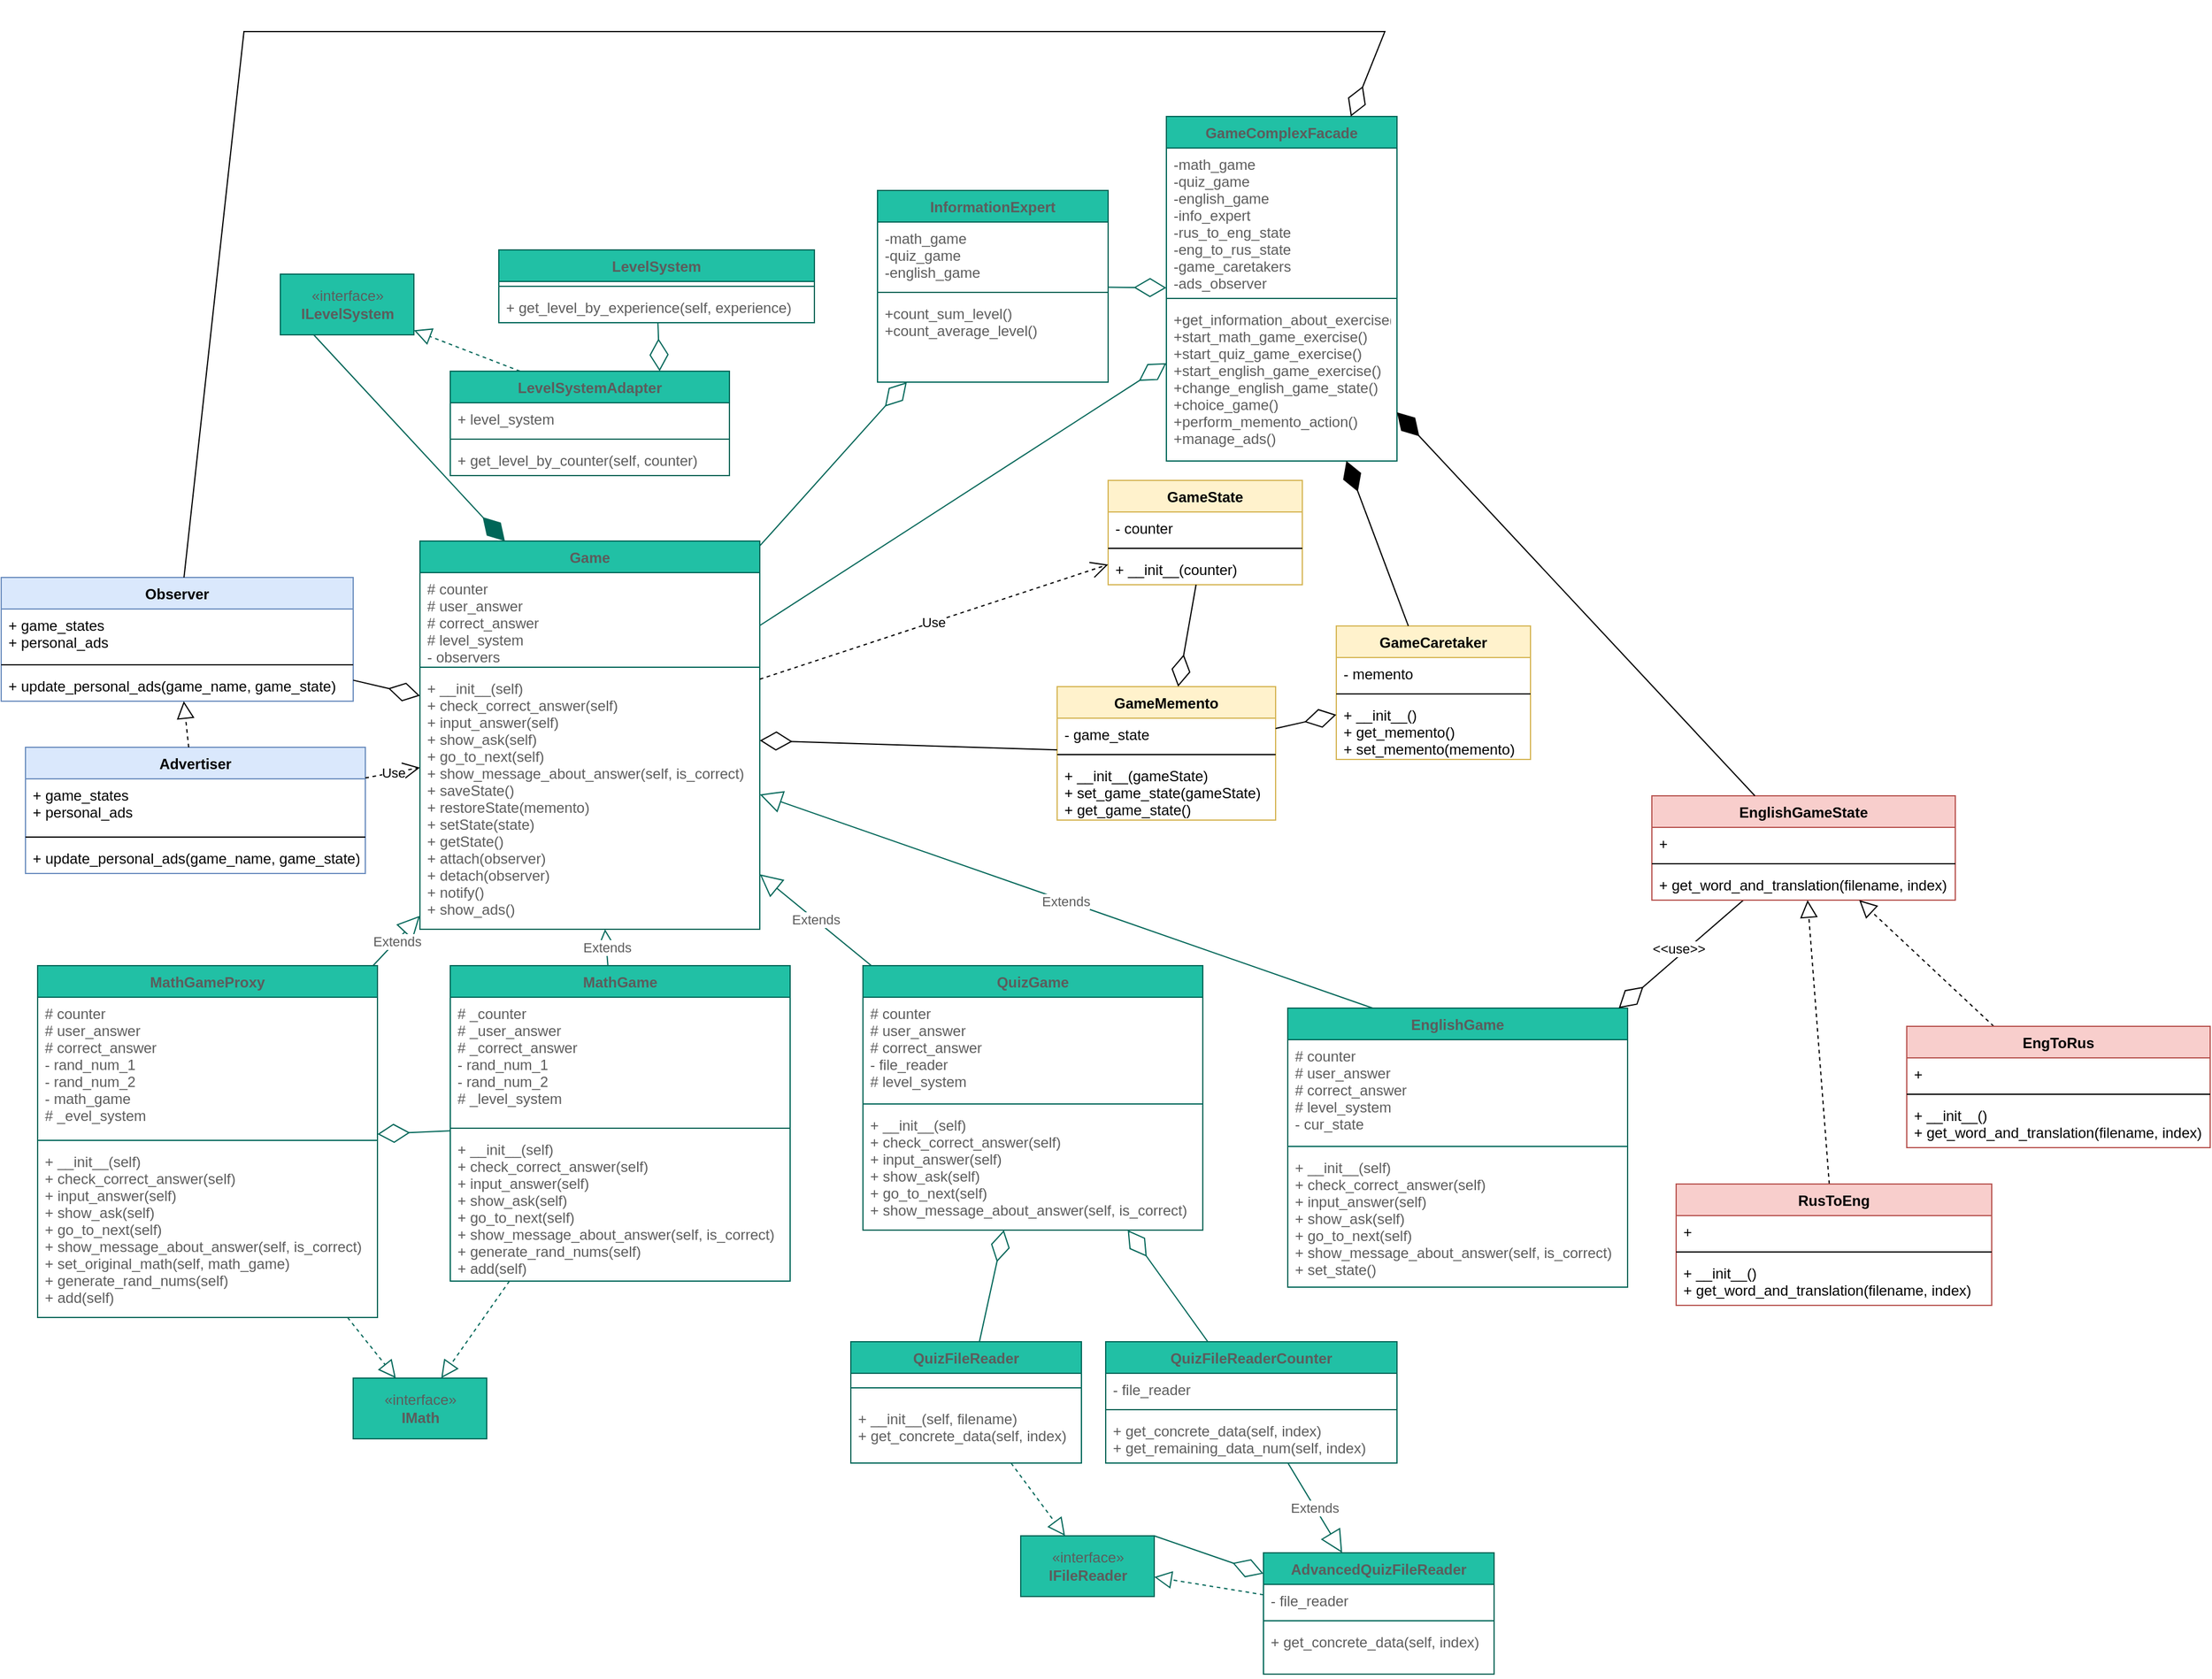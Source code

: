 <mxfile version="18.0.4" type="device"><diagram id="47L1khOK_J4-y1NFxD4O" name="Страница 1"><mxGraphModel dx="2307" dy="2611" grid="1" gridSize="10" guides="1" tooltips="1" connect="1" arrows="1" fold="1" page="1" pageScale="1" pageWidth="1654" pageHeight="1169" math="0" shadow="0"><root><mxCell id="0"/><mxCell id="1" parent="0"/><mxCell id="GJVrgp9cWyJkPdO_o0ju-1" value="«interface»&lt;br&gt;&lt;b&gt;IMath&lt;/b&gt;" style="html=1;fillColor=#21C0A5;strokeColor=#006658;fontColor=#5C5C5C;" parent="1" vertex="1"><mxGeometry x="300" y="780" width="110" height="50" as="geometry"/></mxCell><mxCell id="GJVrgp9cWyJkPdO_o0ju-2" value="«interface»&lt;br&gt;&lt;b&gt;IFileReader&lt;/b&gt;" style="html=1;fillColor=#21C0A5;strokeColor=#006658;fontColor=#5C5C5C;" parent="1" vertex="1"><mxGeometry x="850" y="910" width="110" height="50" as="geometry"/></mxCell><mxCell id="GJVrgp9cWyJkPdO_o0ju-3" value="QuizFileReader" style="swimlane;fontStyle=1;align=center;verticalAlign=top;childLayout=stackLayout;horizontal=1;startSize=26;horizontalStack=0;resizeParent=1;resizeParentMax=0;resizeLast=0;collapsible=1;marginBottom=0;fillColor=#21C0A5;strokeColor=#006658;fontColor=#5C5C5C;" parent="1" vertex="1"><mxGeometry x="710" y="750" width="190" height="100" as="geometry"/></mxCell><mxCell id="GJVrgp9cWyJkPdO_o0ju-5" value="" style="line;strokeWidth=1;fillColor=none;align=left;verticalAlign=middle;spacingTop=-1;spacingLeft=3;spacingRight=3;rotatable=0;labelPosition=right;points=[];portConstraint=eastwest;strokeColor=#006658;fontColor=#5C5C5C;" parent="GJVrgp9cWyJkPdO_o0ju-3" vertex="1"><mxGeometry y="26" width="190" height="24" as="geometry"/></mxCell><mxCell id="GJVrgp9cWyJkPdO_o0ju-6" value="+ __init__(self, filename)&#10;+ get_concrete_data(self, index)&#10;" style="text;strokeColor=none;fillColor=none;align=left;verticalAlign=top;spacingLeft=4;spacingRight=4;overflow=hidden;rotatable=0;points=[[0,0.5],[1,0.5]];portConstraint=eastwest;fontColor=#5C5C5C;" parent="GJVrgp9cWyJkPdO_o0ju-3" vertex="1"><mxGeometry y="50" width="190" height="50" as="geometry"/></mxCell><mxCell id="GJVrgp9cWyJkPdO_o0ju-7" value="" style="endArrow=block;dashed=1;endFill=0;endSize=12;html=1;rounded=0;strokeColor=#006658;fontColor=#5C5C5C;" parent="1" source="GJVrgp9cWyJkPdO_o0ju-3" target="GJVrgp9cWyJkPdO_o0ju-2" edge="1"><mxGeometry width="160" relative="1" as="geometry"><mxPoint x="450" y="330" as="sourcePoint"/><mxPoint x="610" y="330" as="targetPoint"/></mxGeometry></mxCell><mxCell id="GJVrgp9cWyJkPdO_o0ju-8" value="Game" style="swimlane;fontStyle=1;align=center;verticalAlign=top;childLayout=stackLayout;horizontal=1;startSize=26;horizontalStack=0;resizeParent=1;resizeParentMax=0;resizeLast=0;collapsible=1;marginBottom=0;fillColor=#21C0A5;strokeColor=#006658;fontColor=#5C5C5C;" parent="1" vertex="1"><mxGeometry x="355" y="90" width="280" height="320" as="geometry"/></mxCell><mxCell id="GJVrgp9cWyJkPdO_o0ju-9" value="# counter&#10;# user_answer&#10;# correct_answer&#10;# level_system&#10;- observers" style="text;strokeColor=none;fillColor=none;align=left;verticalAlign=top;spacingLeft=4;spacingRight=4;overflow=hidden;rotatable=0;points=[[0,0.5],[1,0.5]];portConstraint=eastwest;fontColor=#5C5C5C;" parent="GJVrgp9cWyJkPdO_o0ju-8" vertex="1"><mxGeometry y="26" width="280" height="74" as="geometry"/></mxCell><mxCell id="GJVrgp9cWyJkPdO_o0ju-10" value="" style="line;strokeWidth=1;fillColor=none;align=left;verticalAlign=middle;spacingTop=-1;spacingLeft=3;spacingRight=3;rotatable=0;labelPosition=right;points=[];portConstraint=eastwest;strokeColor=#006658;fontColor=#5C5C5C;" parent="GJVrgp9cWyJkPdO_o0ju-8" vertex="1"><mxGeometry y="100" width="280" height="8" as="geometry"/></mxCell><mxCell id="GJVrgp9cWyJkPdO_o0ju-11" value="+ __init__(self)&#10;+ check_correct_answer(self)&#10;+ input_answer(self)&#10;+ show_ask(self)&#10;+ go_to_next(self)&#10;+ show_message_about_answer(self, is_correct)&#10;+ saveState()&#10;+ restoreState(memento)&#10;+ setState(state)&#10;+ getState()&#10;+ attach(observer)&#10;+ detach(observer)&#10;+ notify()&#10;+ show_ads()" style="text;strokeColor=none;fillColor=none;align=left;verticalAlign=top;spacingLeft=4;spacingRight=4;overflow=hidden;rotatable=0;points=[[0,0.5],[1,0.5]];portConstraint=eastwest;fontColor=#5C5C5C;" parent="GJVrgp9cWyJkPdO_o0ju-8" vertex="1"><mxGeometry y="108" width="280" height="212" as="geometry"/></mxCell><mxCell id="GJVrgp9cWyJkPdO_o0ju-12" value="MathGame" style="swimlane;fontStyle=1;align=center;verticalAlign=top;childLayout=stackLayout;horizontal=1;startSize=26;horizontalStack=0;resizeParent=1;resizeParentMax=0;resizeLast=0;collapsible=1;marginBottom=0;fillColor=#21C0A5;strokeColor=#006658;fontColor=#5C5C5C;" parent="1" vertex="1"><mxGeometry x="380" y="440" width="280" height="260" as="geometry"/></mxCell><mxCell id="GJVrgp9cWyJkPdO_o0ju-13" value="# _counter&#10;# _user_answer&#10;# _correct_answer&#10;- rand_num_1&#10;- rand_num_2&#10;# _level_system" style="text;strokeColor=none;fillColor=none;align=left;verticalAlign=top;spacingLeft=4;spacingRight=4;overflow=hidden;rotatable=0;points=[[0,0.5],[1,0.5]];portConstraint=eastwest;fontColor=#5C5C5C;" parent="GJVrgp9cWyJkPdO_o0ju-12" vertex="1"><mxGeometry y="26" width="280" height="104" as="geometry"/></mxCell><mxCell id="GJVrgp9cWyJkPdO_o0ju-14" value="" style="line;strokeWidth=1;fillColor=none;align=left;verticalAlign=middle;spacingTop=-1;spacingLeft=3;spacingRight=3;rotatable=0;labelPosition=right;points=[];portConstraint=eastwest;strokeColor=#006658;fontColor=#5C5C5C;" parent="GJVrgp9cWyJkPdO_o0ju-12" vertex="1"><mxGeometry y="130" width="280" height="8" as="geometry"/></mxCell><mxCell id="GJVrgp9cWyJkPdO_o0ju-15" value="+ __init__(self)&#10;+ check_correct_answer(self)&#10;+ input_answer(self)&#10;+ show_ask(self)&#10;+ go_to_next(self)&#10;+ show_message_about_answer(self, is_correct)&#10;+ generate_rand_nums(self)&#10;+ add(self)" style="text;strokeColor=none;fillColor=none;align=left;verticalAlign=top;spacingLeft=4;spacingRight=4;overflow=hidden;rotatable=0;points=[[0,0.5],[1,0.5]];portConstraint=eastwest;fontColor=#5C5C5C;" parent="GJVrgp9cWyJkPdO_o0ju-12" vertex="1"><mxGeometry y="138" width="280" height="122" as="geometry"/></mxCell><mxCell id="GJVrgp9cWyJkPdO_o0ju-16" value="MathGameProxy" style="swimlane;fontStyle=1;align=center;verticalAlign=top;childLayout=stackLayout;horizontal=1;startSize=26;horizontalStack=0;resizeParent=1;resizeParentMax=0;resizeLast=0;collapsible=1;marginBottom=0;fillColor=#21C0A5;strokeColor=#006658;fontColor=#5C5C5C;" parent="1" vertex="1"><mxGeometry x="40" y="440" width="280" height="290" as="geometry"/></mxCell><mxCell id="GJVrgp9cWyJkPdO_o0ju-17" value="# counter&#10;# user_answer&#10;# correct_answer&#10;- rand_num_1&#10;- rand_num_2&#10;- math_game&#10;# _evel_system" style="text;strokeColor=none;fillColor=none;align=left;verticalAlign=top;spacingLeft=4;spacingRight=4;overflow=hidden;rotatable=0;points=[[0,0.5],[1,0.5]];portConstraint=eastwest;fontColor=#5C5C5C;" parent="GJVrgp9cWyJkPdO_o0ju-16" vertex="1"><mxGeometry y="26" width="280" height="114" as="geometry"/></mxCell><mxCell id="GJVrgp9cWyJkPdO_o0ju-18" value="" style="line;strokeWidth=1;fillColor=none;align=left;verticalAlign=middle;spacingTop=-1;spacingLeft=3;spacingRight=3;rotatable=0;labelPosition=right;points=[];portConstraint=eastwest;strokeColor=#006658;fontColor=#5C5C5C;" parent="GJVrgp9cWyJkPdO_o0ju-16" vertex="1"><mxGeometry y="140" width="280" height="8" as="geometry"/></mxCell><mxCell id="GJVrgp9cWyJkPdO_o0ju-19" value="+ __init__(self)&#10;+ check_correct_answer(self)&#10;+ input_answer(self)&#10;+ show_ask(self)&#10;+ go_to_next(self)&#10;+ show_message_about_answer(self, is_correct)&#10;+ set_original_math(self, math_game)&#10;+ generate_rand_nums(self)&#10;+ add(self)" style="text;strokeColor=none;fillColor=none;align=left;verticalAlign=top;spacingLeft=4;spacingRight=4;overflow=hidden;rotatable=0;points=[[0,0.5],[1,0.5]];portConstraint=eastwest;fontColor=#5C5C5C;" parent="GJVrgp9cWyJkPdO_o0ju-16" vertex="1"><mxGeometry y="148" width="280" height="142" as="geometry"/></mxCell><mxCell id="GJVrgp9cWyJkPdO_o0ju-20" value="" style="endArrow=block;dashed=1;endFill=0;endSize=12;html=1;rounded=0;strokeColor=#006658;fontColor=#5C5C5C;" parent="1" source="GJVrgp9cWyJkPdO_o0ju-16" target="GJVrgp9cWyJkPdO_o0ju-1" edge="1"><mxGeometry width="160" relative="1" as="geometry"><mxPoint x="260" y="330" as="sourcePoint"/><mxPoint x="420" y="330" as="targetPoint"/></mxGeometry></mxCell><mxCell id="GJVrgp9cWyJkPdO_o0ju-21" value="" style="endArrow=block;dashed=1;endFill=0;endSize=12;html=1;rounded=0;strokeColor=#006658;fontColor=#5C5C5C;" parent="1" source="GJVrgp9cWyJkPdO_o0ju-12" target="GJVrgp9cWyJkPdO_o0ju-1" edge="1"><mxGeometry width="160" relative="1" as="geometry"><mxPoint x="260" y="330" as="sourcePoint"/><mxPoint x="420" y="330" as="targetPoint"/></mxGeometry></mxCell><mxCell id="GJVrgp9cWyJkPdO_o0ju-22" value="Extends" style="endArrow=block;endSize=16;endFill=0;html=1;rounded=0;strokeColor=#006658;fontColor=#5C5C5C;" parent="1" source="GJVrgp9cWyJkPdO_o0ju-12" target="GJVrgp9cWyJkPdO_o0ju-8" edge="1"><mxGeometry width="160" relative="1" as="geometry"><mxPoint x="260" y="330" as="sourcePoint"/><mxPoint x="420" y="330" as="targetPoint"/></mxGeometry></mxCell><mxCell id="GJVrgp9cWyJkPdO_o0ju-23" value="Extends" style="endArrow=block;endSize=16;endFill=0;html=1;rounded=0;strokeColor=#006658;fontColor=#5C5C5C;" parent="1" source="GJVrgp9cWyJkPdO_o0ju-16" target="GJVrgp9cWyJkPdO_o0ju-8" edge="1"><mxGeometry width="160" relative="1" as="geometry"><mxPoint x="436.721" y="420" as="sourcePoint"/><mxPoint x="478.033" y="330" as="targetPoint"/></mxGeometry></mxCell><mxCell id="GJVrgp9cWyJkPdO_o0ju-24" value="QuizGame" style="swimlane;fontStyle=1;align=center;verticalAlign=top;childLayout=stackLayout;horizontal=1;startSize=26;horizontalStack=0;resizeParent=1;resizeParentMax=0;resizeLast=0;collapsible=1;marginBottom=0;fillColor=#21C0A5;strokeColor=#006658;fontColor=#5C5C5C;" parent="1" vertex="1"><mxGeometry x="720" y="440" width="280" height="218" as="geometry"/></mxCell><mxCell id="GJVrgp9cWyJkPdO_o0ju-25" value="# counter&#10;# user_answer&#10;# correct_answer&#10;- file_reader&#10;# level_system" style="text;strokeColor=none;fillColor=none;align=left;verticalAlign=top;spacingLeft=4;spacingRight=4;overflow=hidden;rotatable=0;points=[[0,0.5],[1,0.5]];portConstraint=eastwest;fontColor=#5C5C5C;" parent="GJVrgp9cWyJkPdO_o0ju-24" vertex="1"><mxGeometry y="26" width="280" height="84" as="geometry"/></mxCell><mxCell id="GJVrgp9cWyJkPdO_o0ju-26" value="" style="line;strokeWidth=1;fillColor=none;align=left;verticalAlign=middle;spacingTop=-1;spacingLeft=3;spacingRight=3;rotatable=0;labelPosition=right;points=[];portConstraint=eastwest;strokeColor=#006658;fontColor=#5C5C5C;" parent="GJVrgp9cWyJkPdO_o0ju-24" vertex="1"><mxGeometry y="110" width="280" height="8" as="geometry"/></mxCell><mxCell id="GJVrgp9cWyJkPdO_o0ju-27" value="+ __init__(self)&#10;+ check_correct_answer(self)&#10;+ input_answer(self)&#10;+ show_ask(self)&#10;+ go_to_next(self)&#10;+ show_message_about_answer(self, is_correct)" style="text;strokeColor=none;fillColor=none;align=left;verticalAlign=top;spacingLeft=4;spacingRight=4;overflow=hidden;rotatable=0;points=[[0,0.5],[1,0.5]];portConstraint=eastwest;fontColor=#5C5C5C;" parent="GJVrgp9cWyJkPdO_o0ju-24" vertex="1"><mxGeometry y="118" width="280" height="100" as="geometry"/></mxCell><mxCell id="GJVrgp9cWyJkPdO_o0ju-30" value="Extends" style="endArrow=block;endSize=16;endFill=0;html=1;rounded=0;strokeColor=#006658;fontColor=#5C5C5C;" parent="1" source="GJVrgp9cWyJkPdO_o0ju-24" target="GJVrgp9cWyJkPdO_o0ju-8" edge="1"><mxGeometry width="160" relative="1" as="geometry"><mxPoint x="470" y="330" as="sourcePoint"/><mxPoint x="630" y="330" as="targetPoint"/></mxGeometry></mxCell><mxCell id="GJVrgp9cWyJkPdO_o0ju-33" value="" style="endArrow=diamondThin;endFill=0;endSize=24;html=1;rounded=0;strokeColor=#006658;fontColor=#5C5C5C;" parent="1" source="GJVrgp9cWyJkPdO_o0ju-3" target="GJVrgp9cWyJkPdO_o0ju-24" edge="1"><mxGeometry width="160" relative="1" as="geometry"><mxPoint x="890" y="410" as="sourcePoint"/><mxPoint x="820" y="420" as="targetPoint"/></mxGeometry></mxCell><mxCell id="GJVrgp9cWyJkPdO_o0ju-34" value="" style="endArrow=diamondThin;endFill=0;endSize=24;html=1;rounded=0;strokeColor=#006658;fontColor=#5C5C5C;" parent="1" source="GJVrgp9cWyJkPdO_o0ju-12" target="GJVrgp9cWyJkPdO_o0ju-16" edge="1"><mxGeometry width="160" relative="1" as="geometry"><mxPoint x="340" y="530" as="sourcePoint"/><mxPoint x="630" y="330" as="targetPoint"/></mxGeometry></mxCell><mxCell id="GWWvxR5-vKfS2fIz4KUK-1" value="«interface»&lt;br&gt;&lt;b&gt;ILevelSystem&lt;br&gt;&lt;/b&gt;" style="html=1;fillColor=#21C0A5;strokeColor=#006658;fontColor=#5C5C5C;" parent="1" vertex="1"><mxGeometry x="240" y="-130" width="110" height="50" as="geometry"/></mxCell><mxCell id="GWWvxR5-vKfS2fIz4KUK-9" value="" style="endArrow=block;dashed=1;endFill=0;endSize=12;html=1;rounded=0;exitX=0.25;exitY=0;exitDx=0;exitDy=0;strokeColor=#006658;fontColor=#5C5C5C;" parent="1" source="ld3QfRe9ozLoB7Dyn18O-8" target="GWWvxR5-vKfS2fIz4KUK-1" edge="1"><mxGeometry width="160" relative="1" as="geometry"><mxPoint x="617.5" y="30" as="sourcePoint"/><mxPoint x="235" y="-50" as="targetPoint"/></mxGeometry></mxCell><mxCell id="GWWvxR5-vKfS2fIz4KUK-10" value="LevelSystem" style="swimlane;fontStyle=1;align=center;verticalAlign=top;childLayout=stackLayout;horizontal=1;startSize=26;horizontalStack=0;resizeParent=1;resizeParentMax=0;resizeLast=0;collapsible=1;marginBottom=0;fillColor=#21C0A5;strokeColor=#006658;fontColor=#5C5C5C;" parent="1" vertex="1"><mxGeometry x="420" y="-150" width="260" height="60" as="geometry"/></mxCell><mxCell id="GWWvxR5-vKfS2fIz4KUK-12" value="" style="line;strokeWidth=1;fillColor=none;align=left;verticalAlign=middle;spacingTop=-1;spacingLeft=3;spacingRight=3;rotatable=0;labelPosition=right;points=[];portConstraint=eastwest;strokeColor=#006658;fontColor=#5C5C5C;" parent="GWWvxR5-vKfS2fIz4KUK-10" vertex="1"><mxGeometry y="26" width="260" height="8" as="geometry"/></mxCell><mxCell id="GWWvxR5-vKfS2fIz4KUK-13" value="+ get_level_by_experience(self, experience)" style="text;strokeColor=none;fillColor=none;align=left;verticalAlign=top;spacingLeft=4;spacingRight=4;overflow=hidden;rotatable=0;points=[[0,0.5],[1,0.5]];portConstraint=eastwest;fontColor=#5C5C5C;" parent="GWWvxR5-vKfS2fIz4KUK-10" vertex="1"><mxGeometry y="34" width="260" height="26" as="geometry"/></mxCell><mxCell id="GWWvxR5-vKfS2fIz4KUK-15" value="" style="endArrow=diamondThin;endFill=0;endSize=24;html=1;rounded=0;entryX=0.75;entryY=0;entryDx=0;entryDy=0;strokeColor=#006658;fontColor=#5C5C5C;" parent="1" source="GWWvxR5-vKfS2fIz4KUK-10" target="ld3QfRe9ozLoB7Dyn18O-8" edge="1"><mxGeometry width="160" relative="1" as="geometry"><mxPoint x="675" y="177.077" as="sourcePoint"/><mxPoint x="752.5" y="30" as="targetPoint"/></mxGeometry></mxCell><mxCell id="GWWvxR5-vKfS2fIz4KUK-22" value="AdvancedQuizFileReader" style="swimlane;fontStyle=1;align=center;verticalAlign=top;childLayout=stackLayout;horizontal=1;startSize=26;horizontalStack=0;resizeParent=1;resizeParentMax=0;resizeLast=0;collapsible=1;marginBottom=0;fillColor=#21C0A5;strokeColor=#006658;fontColor=#5C5C5C;" parent="1" vertex="1"><mxGeometry x="1050" y="924" width="190" height="100" as="geometry"/></mxCell><mxCell id="GWWvxR5-vKfS2fIz4KUK-23" value="- file_reader" style="text;strokeColor=none;fillColor=none;align=left;verticalAlign=top;spacingLeft=4;spacingRight=4;overflow=hidden;rotatable=0;points=[[0,0.5],[1,0.5]];portConstraint=eastwest;fontColor=#5C5C5C;" parent="GWWvxR5-vKfS2fIz4KUK-22" vertex="1"><mxGeometry y="26" width="190" height="26" as="geometry"/></mxCell><mxCell id="GWWvxR5-vKfS2fIz4KUK-24" value="" style="line;strokeWidth=1;fillColor=none;align=left;verticalAlign=middle;spacingTop=-1;spacingLeft=3;spacingRight=3;rotatable=0;labelPosition=right;points=[];portConstraint=eastwest;strokeColor=#006658;fontColor=#5C5C5C;" parent="GWWvxR5-vKfS2fIz4KUK-22" vertex="1"><mxGeometry y="52" width="190" height="8" as="geometry"/></mxCell><mxCell id="GWWvxR5-vKfS2fIz4KUK-25" value="+ get_concrete_data(self, index)" style="text;strokeColor=none;fillColor=none;align=left;verticalAlign=top;spacingLeft=4;spacingRight=4;overflow=hidden;rotatable=0;points=[[0,0.5],[1,0.5]];portConstraint=eastwest;fontColor=#5C5C5C;" parent="GWWvxR5-vKfS2fIz4KUK-22" vertex="1"><mxGeometry y="60" width="190" height="40" as="geometry"/></mxCell><mxCell id="GWWvxR5-vKfS2fIz4KUK-26" value="" style="endArrow=block;dashed=1;endFill=0;endSize=12;html=1;rounded=0;strokeColor=#006658;fontColor=#5C5C5C;" parent="1" source="GWWvxR5-vKfS2fIz4KUK-22" target="GJVrgp9cWyJkPdO_o0ju-2" edge="1"><mxGeometry width="160" relative="1" as="geometry"><mxPoint x="810" y="290" as="sourcePoint"/><mxPoint x="810" y="240" as="targetPoint"/></mxGeometry></mxCell><mxCell id="GWWvxR5-vKfS2fIz4KUK-27" value="" style="endArrow=diamondThin;endFill=0;endSize=24;html=1;rounded=0;exitX=1;exitY=0;exitDx=0;exitDy=0;strokeColor=#006658;fontColor=#5C5C5C;" parent="1" source="GJVrgp9cWyJkPdO_o0ju-2" target="GWWvxR5-vKfS2fIz4KUK-22" edge="1"><mxGeometry width="160" relative="1" as="geometry"><mxPoint x="1120" y="190" as="sourcePoint"/><mxPoint x="1040" y="230" as="targetPoint"/></mxGeometry></mxCell><mxCell id="GWWvxR5-vKfS2fIz4KUK-28" value="QuizFileReaderCounter" style="swimlane;fontStyle=1;align=center;verticalAlign=top;childLayout=stackLayout;horizontal=1;startSize=26;horizontalStack=0;resizeParent=1;resizeParentMax=0;resizeLast=0;collapsible=1;marginBottom=0;fillColor=#21C0A5;strokeColor=#006658;fontColor=#5C5C5C;" parent="1" vertex="1"><mxGeometry x="920" y="750" width="240" height="100" as="geometry"/></mxCell><mxCell id="GWWvxR5-vKfS2fIz4KUK-29" value="- file_reader" style="text;strokeColor=none;fillColor=none;align=left;verticalAlign=top;spacingLeft=4;spacingRight=4;overflow=hidden;rotatable=0;points=[[0,0.5],[1,0.5]];portConstraint=eastwest;fontColor=#5C5C5C;" parent="GWWvxR5-vKfS2fIz4KUK-28" vertex="1"><mxGeometry y="26" width="240" height="26" as="geometry"/></mxCell><mxCell id="GWWvxR5-vKfS2fIz4KUK-30" value="" style="line;strokeWidth=1;fillColor=none;align=left;verticalAlign=middle;spacingTop=-1;spacingLeft=3;spacingRight=3;rotatable=0;labelPosition=right;points=[];portConstraint=eastwest;strokeColor=#006658;fontColor=#5C5C5C;" parent="GWWvxR5-vKfS2fIz4KUK-28" vertex="1"><mxGeometry y="52" width="240" height="8" as="geometry"/></mxCell><mxCell id="GWWvxR5-vKfS2fIz4KUK-31" value="+ get_concrete_data(self, index)&#10;+ get_remaining_data_num(self, index)" style="text;strokeColor=none;fillColor=none;align=left;verticalAlign=top;spacingLeft=4;spacingRight=4;overflow=hidden;rotatable=0;points=[[0,0.5],[1,0.5]];portConstraint=eastwest;fontColor=#5C5C5C;" parent="GWWvxR5-vKfS2fIz4KUK-28" vertex="1"><mxGeometry y="60" width="240" height="40" as="geometry"/></mxCell><mxCell id="FPQztJp6y0ThQCiuHqUh-1" value="" style="endArrow=diamondThin;endFill=0;endSize=24;html=1;rounded=0;strokeColor=#006658;fontColor=#5C5C5C;" parent="1" source="GWWvxR5-vKfS2fIz4KUK-28" target="GJVrgp9cWyJkPdO_o0ju-24" edge="1"><mxGeometry width="160" relative="1" as="geometry"><mxPoint x="760" y="440" as="sourcePoint"/><mxPoint x="1070" y="600" as="targetPoint"/></mxGeometry></mxCell><mxCell id="FPQztJp6y0ThQCiuHqUh-3" value="Extends" style="endArrow=block;endSize=16;endFill=0;html=1;rounded=0;strokeColor=#006658;fontColor=#5C5C5C;" parent="1" source="GWWvxR5-vKfS2fIz4KUK-28" target="GWWvxR5-vKfS2fIz4KUK-22" edge="1"><mxGeometry width="160" relative="1" as="geometry"><mxPoint x="753.529" y="450" as="sourcePoint"/><mxPoint x="635.882" y="350" as="targetPoint"/></mxGeometry></mxCell><mxCell id="ld3QfRe9ozLoB7Dyn18O-3" value="" style="endArrow=diamondThin;endFill=1;endSize=24;html=1;rounded=0;entryX=0.25;entryY=0;entryDx=0;entryDy=0;exitX=0.25;exitY=1;exitDx=0;exitDy=0;strokeColor=#006658;fontColor=#5C5C5C;" parent="1" source="GWWvxR5-vKfS2fIz4KUK-1" target="GJVrgp9cWyJkPdO_o0ju-8" edge="1"><mxGeometry width="160" relative="1" as="geometry"><mxPoint x="450" y="-60" as="sourcePoint"/><mxPoint x="820" y="-10" as="targetPoint"/></mxGeometry></mxCell><mxCell id="ld3QfRe9ozLoB7Dyn18O-8" value="LevelSystemAdapter" style="swimlane;fontStyle=1;align=center;verticalAlign=top;childLayout=stackLayout;horizontal=1;startSize=26;horizontalStack=0;resizeParent=1;resizeParentMax=0;resizeLast=0;collapsible=1;marginBottom=0;fillColor=#21C0A5;strokeColor=#006658;fontColor=#5C5C5C;" parent="1" vertex="1"><mxGeometry x="380" y="-50" width="230" height="86" as="geometry"/></mxCell><mxCell id="ld3QfRe9ozLoB7Dyn18O-9" value="+ level_system" style="text;strokeColor=none;fillColor=none;align=left;verticalAlign=top;spacingLeft=4;spacingRight=4;overflow=hidden;rotatable=0;points=[[0,0.5],[1,0.5]];portConstraint=eastwest;fontColor=#5C5C5C;" parent="ld3QfRe9ozLoB7Dyn18O-8" vertex="1"><mxGeometry y="26" width="230" height="26" as="geometry"/></mxCell><mxCell id="ld3QfRe9ozLoB7Dyn18O-10" value="" style="line;strokeWidth=1;fillColor=none;align=left;verticalAlign=middle;spacingTop=-1;spacingLeft=3;spacingRight=3;rotatable=0;labelPosition=right;points=[];portConstraint=eastwest;strokeColor=#006658;fontColor=#5C5C5C;" parent="ld3QfRe9ozLoB7Dyn18O-8" vertex="1"><mxGeometry y="52" width="230" height="8" as="geometry"/></mxCell><mxCell id="ld3QfRe9ozLoB7Dyn18O-11" value="+ get_level_by_counter(self, counter)" style="text;strokeColor=none;fillColor=none;align=left;verticalAlign=top;spacingLeft=4;spacingRight=4;overflow=hidden;rotatable=0;points=[[0,0.5],[1,0.5]];portConstraint=eastwest;fontColor=#5C5C5C;" parent="ld3QfRe9ozLoB7Dyn18O-8" vertex="1"><mxGeometry y="60" width="230" height="26" as="geometry"/></mxCell><mxCell id="spKY0yfxIEkexVeLF7e9-422" value="EnglishGame" style="swimlane;fontStyle=1;align=center;verticalAlign=top;childLayout=stackLayout;horizontal=1;startSize=26;horizontalStack=0;resizeParent=1;resizeParentMax=0;resizeLast=0;collapsible=1;marginBottom=0;fillColor=#21C0A5;strokeColor=#006658;fontColor=#5C5C5C;" parent="1" vertex="1"><mxGeometry x="1070" y="475" width="280" height="230" as="geometry"/></mxCell><mxCell id="spKY0yfxIEkexVeLF7e9-423" value="# counter&#10;# user_answer&#10;# correct_answer&#10;# level_system&#10;- cur_state" style="text;strokeColor=none;fillColor=none;align=left;verticalAlign=top;spacingLeft=4;spacingRight=4;overflow=hidden;rotatable=0;points=[[0,0.5],[1,0.5]];portConstraint=eastwest;fontColor=#5C5C5C;" parent="spKY0yfxIEkexVeLF7e9-422" vertex="1"><mxGeometry y="26" width="280" height="84" as="geometry"/></mxCell><mxCell id="spKY0yfxIEkexVeLF7e9-424" value="" style="line;strokeWidth=1;fillColor=none;align=left;verticalAlign=middle;spacingTop=-1;spacingLeft=3;spacingRight=3;rotatable=0;labelPosition=right;points=[];portConstraint=eastwest;strokeColor=#006658;fontColor=#5C5C5C;" parent="spKY0yfxIEkexVeLF7e9-422" vertex="1"><mxGeometry y="110" width="280" height="8" as="geometry"/></mxCell><mxCell id="spKY0yfxIEkexVeLF7e9-425" value="+ __init__(self)&#10;+ check_correct_answer(self)&#10;+ input_answer(self)&#10;+ show_ask(self)&#10;+ go_to_next(self)&#10;+ show_message_about_answer(self, is_correct)&#10;+ set_state()" style="text;strokeColor=none;fillColor=none;align=left;verticalAlign=top;spacingLeft=4;spacingRight=4;overflow=hidden;rotatable=0;points=[[0,0.5],[1,0.5]];portConstraint=eastwest;fontColor=#5C5C5C;" parent="spKY0yfxIEkexVeLF7e9-422" vertex="1"><mxGeometry y="118" width="280" height="112" as="geometry"/></mxCell><mxCell id="spKY0yfxIEkexVeLF7e9-426" value="Extends" style="endArrow=block;endSize=16;endFill=0;html=1;rounded=0;exitX=0.25;exitY=0;exitDx=0;exitDy=0;strokeColor=#006658;fontColor=#5C5C5C;" parent="1" source="spKY0yfxIEkexVeLF7e9-422" target="GJVrgp9cWyJkPdO_o0ju-8" edge="1"><mxGeometry width="160" relative="1" as="geometry"><mxPoint x="746.054" y="450" as="sourcePoint"/><mxPoint x="643.712" y="360" as="targetPoint"/><Array as="points"/></mxGeometry></mxCell><mxCell id="spKY0yfxIEkexVeLF7e9-469" value="GameComplexFacade" style="swimlane;fontStyle=1;align=center;verticalAlign=top;childLayout=stackLayout;horizontal=1;startSize=26;horizontalStack=0;resizeParent=1;resizeParentMax=0;resizeLast=0;collapsible=1;marginBottom=0;fillColor=#21C0A5;strokeColor=#006658;fontColor=#5C5C5C;" parent="1" vertex="1"><mxGeometry x="970" y="-260" width="190" height="284" as="geometry"/></mxCell><mxCell id="spKY0yfxIEkexVeLF7e9-470" value="-math_game&#10;-quiz_game&#10;-english_game&#10;-info_expert&#10;-rus_to_eng_state&#10;-eng_to_rus_state&#10;-game_caretakers&#10;-ads_observer" style="text;strokeColor=none;fillColor=none;align=left;verticalAlign=top;spacingLeft=4;spacingRight=4;overflow=hidden;rotatable=0;points=[[0,0.5],[1,0.5]];portConstraint=eastwest;fontColor=#5C5C5C;" parent="spKY0yfxIEkexVeLF7e9-469" vertex="1"><mxGeometry y="26" width="190" height="120" as="geometry"/></mxCell><mxCell id="spKY0yfxIEkexVeLF7e9-471" value="" style="line;strokeWidth=1;fillColor=none;align=left;verticalAlign=middle;spacingTop=-1;spacingLeft=3;spacingRight=3;rotatable=0;labelPosition=right;points=[];portConstraint=eastwest;strokeColor=#006658;fontColor=#5C5C5C;" parent="spKY0yfxIEkexVeLF7e9-469" vertex="1"><mxGeometry y="146" width="190" height="8" as="geometry"/></mxCell><mxCell id="spKY0yfxIEkexVeLF7e9-472" value="+get_information_about_exercise()&#10;+start_math_game_exercise()&#10;+start_quiz_game_exercise()&#10;+start_english_game_exercise()&#10;+change_english_game_state()&#10;+choice_game()&#10;+perform_memento_action()&#10;+manage_ads()" style="text;strokeColor=none;fillColor=none;align=left;verticalAlign=top;spacingLeft=4;spacingRight=4;overflow=hidden;rotatable=0;points=[[0,0.5],[1,0.5]];portConstraint=eastwest;fontColor=#5C5C5C;" parent="spKY0yfxIEkexVeLF7e9-469" vertex="1"><mxGeometry y="154" width="190" height="130" as="geometry"/></mxCell><mxCell id="spKY0yfxIEkexVeLF7e9-473" value="" style="endArrow=diamondThin;endFill=0;endSize=24;html=1;rounded=0;strokeColor=#006658;fontColor=#5C5C5C;" parent="1" source="GJVrgp9cWyJkPdO_o0ju-8" target="spKY0yfxIEkexVeLF7e9-469" edge="1"><mxGeometry width="160" relative="1" as="geometry"><mxPoint x="890" y="140" as="sourcePoint"/><mxPoint x="1050" y="140" as="targetPoint"/></mxGeometry></mxCell><mxCell id="-lM4ACut-ZRZzYosyZcE-1" value="InformationExpert" style="swimlane;fontStyle=1;align=center;verticalAlign=top;childLayout=stackLayout;horizontal=1;startSize=26;horizontalStack=0;resizeParent=1;resizeParentMax=0;resizeLast=0;collapsible=1;marginBottom=0;fillColor=#21C0A5;strokeColor=#006658;fontColor=#5C5C5C;" parent="1" vertex="1"><mxGeometry x="732" y="-199" width="190" height="158" as="geometry"/></mxCell><mxCell id="-lM4ACut-ZRZzYosyZcE-2" value="-math_game&#10;-quiz_game&#10;-english_game" style="text;strokeColor=none;fillColor=none;align=left;verticalAlign=top;spacingLeft=4;spacingRight=4;overflow=hidden;rotatable=0;points=[[0,0.5],[1,0.5]];portConstraint=eastwest;fontColor=#5C5C5C;" parent="-lM4ACut-ZRZzYosyZcE-1" vertex="1"><mxGeometry y="26" width="190" height="54" as="geometry"/></mxCell><mxCell id="-lM4ACut-ZRZzYosyZcE-3" value="" style="line;strokeWidth=1;fillColor=none;align=left;verticalAlign=middle;spacingTop=-1;spacingLeft=3;spacingRight=3;rotatable=0;labelPosition=right;points=[];portConstraint=eastwest;strokeColor=#006658;fontColor=#5C5C5C;" parent="-lM4ACut-ZRZzYosyZcE-1" vertex="1"><mxGeometry y="80" width="190" height="8" as="geometry"/></mxCell><mxCell id="-lM4ACut-ZRZzYosyZcE-4" value="+count_sum_level()&#10;+count_average_level()" style="text;strokeColor=none;fillColor=none;align=left;verticalAlign=top;spacingLeft=4;spacingRight=4;overflow=hidden;rotatable=0;points=[[0,0.5],[1,0.5]];portConstraint=eastwest;fontColor=#5C5C5C;" parent="-lM4ACut-ZRZzYosyZcE-1" vertex="1"><mxGeometry y="88" width="190" height="70" as="geometry"/></mxCell><mxCell id="-lM4ACut-ZRZzYosyZcE-5" value="" style="endArrow=diamondThin;endFill=0;endSize=24;html=1;rounded=0;strokeColor=#006658;fontColor=#5C5C5C;" parent="1" source="GJVrgp9cWyJkPdO_o0ju-8" target="-lM4ACut-ZRZzYosyZcE-1" edge="1"><mxGeometry width="160" relative="1" as="geometry"><mxPoint x="670" y="217.839" as="sourcePoint"/><mxPoint x="870" y="157.609" as="targetPoint"/></mxGeometry></mxCell><mxCell id="-lM4ACut-ZRZzYosyZcE-6" value="" style="endArrow=diamondThin;endFill=0;endSize=24;html=1;rounded=0;strokeColor=#006658;fontColor=#5C5C5C;" parent="1" source="-lM4ACut-ZRZzYosyZcE-1" target="spKY0yfxIEkexVeLF7e9-469" edge="1"><mxGeometry width="160" relative="1" as="geometry"><mxPoint x="670" y="217.195" as="sourcePoint"/><mxPoint x="870" y="156.046" as="targetPoint"/></mxGeometry></mxCell><mxCell id="kbYihk5FKzCSvoLlfrNe-1" value="" style="endArrow=diamondThin;endFill=0;endSize=24;html=1;rounded=0;" parent="1" source="kbYihk5FKzCSvoLlfrNe-2" target="spKY0yfxIEkexVeLF7e9-422" edge="1"><mxGeometry width="160" relative="1" as="geometry"><mxPoint x="1470" y="510" as="sourcePoint"/><mxPoint x="1490" y="540" as="targetPoint"/></mxGeometry></mxCell><mxCell id="kbYihk5FKzCSvoLlfrNe-16" value="&amp;lt;&amp;lt;use&amp;gt;&amp;gt;" style="edgeLabel;html=1;align=center;verticalAlign=middle;resizable=0;points=[];" parent="kbYihk5FKzCSvoLlfrNe-1" vertex="1" connectable="0"><mxGeometry x="-0.384" y="3" relative="1" as="geometry"><mxPoint x="-24" y="10" as="offset"/></mxGeometry></mxCell><mxCell id="kbYihk5FKzCSvoLlfrNe-2" value="EnglishGameState" style="swimlane;fontStyle=1;align=center;verticalAlign=top;childLayout=stackLayout;horizontal=1;startSize=26;horizontalStack=0;resizeParent=1;resizeParentMax=0;resizeLast=0;collapsible=1;marginBottom=0;fillColor=#f8cecc;strokeColor=#b85450;" parent="1" vertex="1"><mxGeometry x="1370" y="300" width="250" height="86" as="geometry"/></mxCell><mxCell id="kbYihk5FKzCSvoLlfrNe-3" value="+" style="text;strokeColor=none;fillColor=none;align=left;verticalAlign=top;spacingLeft=4;spacingRight=4;overflow=hidden;rotatable=0;points=[[0,0.5],[1,0.5]];portConstraint=eastwest;" parent="kbYihk5FKzCSvoLlfrNe-2" vertex="1"><mxGeometry y="26" width="250" height="26" as="geometry"/></mxCell><mxCell id="kbYihk5FKzCSvoLlfrNe-4" value="" style="line;strokeWidth=1;fillColor=none;align=left;verticalAlign=middle;spacingTop=-1;spacingLeft=3;spacingRight=3;rotatable=0;labelPosition=right;points=[];portConstraint=eastwest;" parent="kbYihk5FKzCSvoLlfrNe-2" vertex="1"><mxGeometry y="52" width="250" height="8" as="geometry"/></mxCell><mxCell id="kbYihk5FKzCSvoLlfrNe-5" value="+ get_word_and_translation(filename, index)" style="text;strokeColor=none;fillColor=none;align=left;verticalAlign=top;spacingLeft=4;spacingRight=4;overflow=hidden;rotatable=0;points=[[0,0.5],[1,0.5]];portConstraint=eastwest;" parent="kbYihk5FKzCSvoLlfrNe-2" vertex="1"><mxGeometry y="60" width="250" height="26" as="geometry"/></mxCell><mxCell id="kbYihk5FKzCSvoLlfrNe-6" value="" style="endArrow=block;dashed=1;endFill=0;endSize=12;html=1;rounded=0;" parent="1" source="kbYihk5FKzCSvoLlfrNe-7" target="kbYihk5FKzCSvoLlfrNe-2" edge="1"><mxGeometry width="160" relative="1" as="geometry"><mxPoint x="1520" y="630" as="sourcePoint"/><mxPoint x="1570" y="680" as="targetPoint"/></mxGeometry></mxCell><mxCell id="kbYihk5FKzCSvoLlfrNe-7" value="RusToEng" style="swimlane;fontStyle=1;align=center;verticalAlign=top;childLayout=stackLayout;horizontal=1;startSize=26;horizontalStack=0;resizeParent=1;resizeParentMax=0;resizeLast=0;collapsible=1;marginBottom=0;fillColor=#f8cecc;strokeColor=#b85450;" parent="1" vertex="1"><mxGeometry x="1390" y="620" width="260" height="100" as="geometry"/></mxCell><mxCell id="kbYihk5FKzCSvoLlfrNe-8" value="+" style="text;strokeColor=none;fillColor=none;align=left;verticalAlign=top;spacingLeft=4;spacingRight=4;overflow=hidden;rotatable=0;points=[[0,0.5],[1,0.5]];portConstraint=eastwest;" parent="kbYihk5FKzCSvoLlfrNe-7" vertex="1"><mxGeometry y="26" width="260" height="26" as="geometry"/></mxCell><mxCell id="kbYihk5FKzCSvoLlfrNe-9" value="" style="line;strokeWidth=1;fillColor=none;align=left;verticalAlign=middle;spacingTop=-1;spacingLeft=3;spacingRight=3;rotatable=0;labelPosition=right;points=[];portConstraint=eastwest;" parent="kbYihk5FKzCSvoLlfrNe-7" vertex="1"><mxGeometry y="52" width="260" height="8" as="geometry"/></mxCell><mxCell id="kbYihk5FKzCSvoLlfrNe-10" value="+ __init__()&#10;+ get_word_and_translation(filename, index)" style="text;strokeColor=none;fillColor=none;align=left;verticalAlign=top;spacingLeft=4;spacingRight=4;overflow=hidden;rotatable=0;points=[[0,0.5],[1,0.5]];portConstraint=eastwest;" parent="kbYihk5FKzCSvoLlfrNe-7" vertex="1"><mxGeometry y="60" width="260" height="40" as="geometry"/></mxCell><mxCell id="kbYihk5FKzCSvoLlfrNe-11" value="" style="endArrow=block;dashed=1;endFill=0;endSize=12;html=1;rounded=0;" parent="1" source="kbYihk5FKzCSvoLlfrNe-12" target="kbYihk5FKzCSvoLlfrNe-2" edge="1"><mxGeometry width="160" relative="1" as="geometry"><mxPoint x="1760" y="614" as="sourcePoint"/><mxPoint x="1820" y="480" as="targetPoint"/></mxGeometry></mxCell><mxCell id="kbYihk5FKzCSvoLlfrNe-12" value="EngToRus" style="swimlane;fontStyle=1;align=center;verticalAlign=top;childLayout=stackLayout;horizontal=1;startSize=26;horizontalStack=0;resizeParent=1;resizeParentMax=0;resizeLast=0;collapsible=1;marginBottom=0;fillColor=#f8cecc;strokeColor=#b85450;" parent="1" vertex="1"><mxGeometry x="1580" y="490" width="250" height="100" as="geometry"/></mxCell><mxCell id="kbYihk5FKzCSvoLlfrNe-13" value="+" style="text;strokeColor=none;fillColor=none;align=left;verticalAlign=top;spacingLeft=4;spacingRight=4;overflow=hidden;rotatable=0;points=[[0,0.5],[1,0.5]];portConstraint=eastwest;" parent="kbYihk5FKzCSvoLlfrNe-12" vertex="1"><mxGeometry y="26" width="250" height="26" as="geometry"/></mxCell><mxCell id="kbYihk5FKzCSvoLlfrNe-14" value="" style="line;strokeWidth=1;fillColor=none;align=left;verticalAlign=middle;spacingTop=-1;spacingLeft=3;spacingRight=3;rotatable=0;labelPosition=right;points=[];portConstraint=eastwest;" parent="kbYihk5FKzCSvoLlfrNe-12" vertex="1"><mxGeometry y="52" width="250" height="8" as="geometry"/></mxCell><mxCell id="kbYihk5FKzCSvoLlfrNe-15" value="+ __init__()&#10;+ get_word_and_translation(filename, index)" style="text;strokeColor=none;fillColor=none;align=left;verticalAlign=top;spacingLeft=4;spacingRight=4;overflow=hidden;rotatable=0;points=[[0,0.5],[1,0.5]];portConstraint=eastwest;" parent="kbYihk5FKzCSvoLlfrNe-12" vertex="1"><mxGeometry y="60" width="250" height="40" as="geometry"/></mxCell><mxCell id="kbYihk5FKzCSvoLlfrNe-21" value="GameState" style="swimlane;fontStyle=1;align=center;verticalAlign=top;childLayout=stackLayout;horizontal=1;startSize=26;horizontalStack=0;resizeParent=1;resizeParentMax=0;resizeLast=0;collapsible=1;marginBottom=0;fillColor=#fff2cc;strokeColor=#d6b656;" parent="1" vertex="1"><mxGeometry x="922" y="40" width="160" height="86" as="geometry"/></mxCell><mxCell id="kbYihk5FKzCSvoLlfrNe-22" value="- counter" style="text;strokeColor=none;fillColor=none;align=left;verticalAlign=top;spacingLeft=4;spacingRight=4;overflow=hidden;rotatable=0;points=[[0,0.5],[1,0.5]];portConstraint=eastwest;" parent="kbYihk5FKzCSvoLlfrNe-21" vertex="1"><mxGeometry y="26" width="160" height="26" as="geometry"/></mxCell><mxCell id="kbYihk5FKzCSvoLlfrNe-23" value="" style="line;strokeWidth=1;fillColor=none;align=left;verticalAlign=middle;spacingTop=-1;spacingLeft=3;spacingRight=3;rotatable=0;labelPosition=right;points=[];portConstraint=eastwest;" parent="kbYihk5FKzCSvoLlfrNe-21" vertex="1"><mxGeometry y="52" width="160" height="8" as="geometry"/></mxCell><mxCell id="kbYihk5FKzCSvoLlfrNe-24" value="+ __init__(counter)" style="text;strokeColor=none;fillColor=none;align=left;verticalAlign=top;spacingLeft=4;spacingRight=4;overflow=hidden;rotatable=0;points=[[0,0.5],[1,0.5]];portConstraint=eastwest;" parent="kbYihk5FKzCSvoLlfrNe-21" vertex="1"><mxGeometry y="60" width="160" height="26" as="geometry"/></mxCell><mxCell id="kbYihk5FKzCSvoLlfrNe-25" value="Use" style="endArrow=open;endSize=12;dashed=1;html=1;rounded=0;" parent="1" source="GJVrgp9cWyJkPdO_o0ju-8" target="kbYihk5FKzCSvoLlfrNe-21" edge="1"><mxGeometry width="160" relative="1" as="geometry"><mxPoint x="280" y="250" as="sourcePoint"/><mxPoint x="440" y="250" as="targetPoint"/></mxGeometry></mxCell><mxCell id="kbYihk5FKzCSvoLlfrNe-26" value="GameMemento" style="swimlane;fontStyle=1;align=center;verticalAlign=top;childLayout=stackLayout;horizontal=1;startSize=26;horizontalStack=0;resizeParent=1;resizeParentMax=0;resizeLast=0;collapsible=1;marginBottom=0;fillColor=#fff2cc;strokeColor=#d6b656;" parent="1" vertex="1"><mxGeometry x="880" y="210" width="180" height="110" as="geometry"/></mxCell><mxCell id="kbYihk5FKzCSvoLlfrNe-27" value="- game_state" style="text;strokeColor=none;fillColor=none;align=left;verticalAlign=top;spacingLeft=4;spacingRight=4;overflow=hidden;rotatable=0;points=[[0,0.5],[1,0.5]];portConstraint=eastwest;" parent="kbYihk5FKzCSvoLlfrNe-26" vertex="1"><mxGeometry y="26" width="180" height="26" as="geometry"/></mxCell><mxCell id="kbYihk5FKzCSvoLlfrNe-28" value="" style="line;strokeWidth=1;fillColor=none;align=left;verticalAlign=middle;spacingTop=-1;spacingLeft=3;spacingRight=3;rotatable=0;labelPosition=right;points=[];portConstraint=eastwest;" parent="kbYihk5FKzCSvoLlfrNe-26" vertex="1"><mxGeometry y="52" width="180" height="8" as="geometry"/></mxCell><mxCell id="kbYihk5FKzCSvoLlfrNe-29" value="+ __init__(gameState)&#10;+ set_game_state(gameState)&#10;+ get_game_state()" style="text;strokeColor=none;fillColor=none;align=left;verticalAlign=top;spacingLeft=4;spacingRight=4;overflow=hidden;rotatable=0;points=[[0,0.5],[1,0.5]];portConstraint=eastwest;" parent="kbYihk5FKzCSvoLlfrNe-26" vertex="1"><mxGeometry y="60" width="180" height="50" as="geometry"/></mxCell><mxCell id="kbYihk5FKzCSvoLlfrNe-30" value="" style="endArrow=diamondThin;endFill=0;endSize=24;html=1;rounded=0;" parent="1" source="kbYihk5FKzCSvoLlfrNe-21" target="kbYihk5FKzCSvoLlfrNe-26" edge="1"><mxGeometry width="160" relative="1" as="geometry"><mxPoint x="280" y="210" as="sourcePoint"/><mxPoint x="440" y="210" as="targetPoint"/></mxGeometry></mxCell><mxCell id="kbYihk5FKzCSvoLlfrNe-31" value="" style="endArrow=diamondThin;endFill=0;endSize=24;html=1;rounded=0;" parent="1" source="kbYihk5FKzCSvoLlfrNe-26" target="GJVrgp9cWyJkPdO_o0ju-8" edge="1"><mxGeometry width="160" relative="1" as="geometry"><mxPoint x="320" y="370" as="sourcePoint"/><mxPoint x="480" y="370" as="targetPoint"/></mxGeometry></mxCell><mxCell id="kbYihk5FKzCSvoLlfrNe-37" value="" style="endArrow=diamondThin;endFill=1;endSize=24;html=1;rounded=0;" parent="1" source="kbYihk5FKzCSvoLlfrNe-2" target="spKY0yfxIEkexVeLF7e9-469" edge="1"><mxGeometry width="160" relative="1" as="geometry"><mxPoint x="1900" y="370" as="sourcePoint"/><mxPoint x="2060" y="370" as="targetPoint"/></mxGeometry></mxCell><mxCell id="kbYihk5FKzCSvoLlfrNe-38" value="GameCaretaker" style="swimlane;fontStyle=1;align=center;verticalAlign=top;childLayout=stackLayout;horizontal=1;startSize=26;horizontalStack=0;resizeParent=1;resizeParentMax=0;resizeLast=0;collapsible=1;marginBottom=0;fillColor=#fff2cc;strokeColor=#d6b656;" parent="1" vertex="1"><mxGeometry x="1110" y="160" width="160" height="110" as="geometry"/></mxCell><mxCell id="kbYihk5FKzCSvoLlfrNe-39" value="- memento" style="text;strokeColor=none;fillColor=none;align=left;verticalAlign=top;spacingLeft=4;spacingRight=4;overflow=hidden;rotatable=0;points=[[0,0.5],[1,0.5]];portConstraint=eastwest;" parent="kbYihk5FKzCSvoLlfrNe-38" vertex="1"><mxGeometry y="26" width="160" height="26" as="geometry"/></mxCell><mxCell id="kbYihk5FKzCSvoLlfrNe-40" value="" style="line;strokeWidth=1;fillColor=none;align=left;verticalAlign=middle;spacingTop=-1;spacingLeft=3;spacingRight=3;rotatable=0;labelPosition=right;points=[];portConstraint=eastwest;" parent="kbYihk5FKzCSvoLlfrNe-38" vertex="1"><mxGeometry y="52" width="160" height="8" as="geometry"/></mxCell><mxCell id="kbYihk5FKzCSvoLlfrNe-41" value="+ __init__()&#10;+ get_memento()&#10;+ set_memento(memento)" style="text;strokeColor=none;fillColor=none;align=left;verticalAlign=top;spacingLeft=4;spacingRight=4;overflow=hidden;rotatable=0;points=[[0,0.5],[1,0.5]];portConstraint=eastwest;" parent="kbYihk5FKzCSvoLlfrNe-38" vertex="1"><mxGeometry y="60" width="160" height="50" as="geometry"/></mxCell><mxCell id="kbYihk5FKzCSvoLlfrNe-42" value="" style="endArrow=diamondThin;endFill=0;endSize=24;html=1;rounded=0;" parent="1" source="kbYihk5FKzCSvoLlfrNe-26" target="kbYihk5FKzCSvoLlfrNe-38" edge="1"><mxGeometry width="160" relative="1" as="geometry"><mxPoint x="1004.44" y="136" as="sourcePoint"/><mxPoint x="989.67" y="220" as="targetPoint"/></mxGeometry></mxCell><mxCell id="kbYihk5FKzCSvoLlfrNe-43" value="" style="endArrow=diamondThin;endFill=1;endSize=24;html=1;rounded=0;" parent="1" source="kbYihk5FKzCSvoLlfrNe-38" target="spKY0yfxIEkexVeLF7e9-469" edge="1"><mxGeometry width="160" relative="1" as="geometry"><mxPoint x="1310" y="290" as="sourcePoint"/><mxPoint x="1190" y="30" as="targetPoint"/></mxGeometry></mxCell><mxCell id="kbYihk5FKzCSvoLlfrNe-60" value="Advertiser" style="swimlane;fontStyle=1;align=center;verticalAlign=top;childLayout=stackLayout;horizontal=1;startSize=26;horizontalStack=0;resizeParent=1;resizeParentMax=0;resizeLast=0;collapsible=1;marginBottom=0;fillColor=#dae8fc;strokeColor=#6c8ebf;" parent="1" vertex="1"><mxGeometry x="30" y="260" width="280" height="104" as="geometry"/></mxCell><mxCell id="kbYihk5FKzCSvoLlfrNe-61" value="+ game_states&#10;+ personal_ads" style="text;strokeColor=none;fillColor=none;align=left;verticalAlign=top;spacingLeft=4;spacingRight=4;overflow=hidden;rotatable=0;points=[[0,0.5],[1,0.5]];portConstraint=eastwest;" parent="kbYihk5FKzCSvoLlfrNe-60" vertex="1"><mxGeometry y="26" width="280" height="44" as="geometry"/></mxCell><mxCell id="kbYihk5FKzCSvoLlfrNe-62" value="" style="line;strokeWidth=1;fillColor=none;align=left;verticalAlign=middle;spacingTop=-1;spacingLeft=3;spacingRight=3;rotatable=0;labelPosition=right;points=[];portConstraint=eastwest;" parent="kbYihk5FKzCSvoLlfrNe-60" vertex="1"><mxGeometry y="70" width="280" height="8" as="geometry"/></mxCell><mxCell id="kbYihk5FKzCSvoLlfrNe-63" value="+ update_personal_ads(game_name, game_state)" style="text;strokeColor=none;fillColor=none;align=left;verticalAlign=top;spacingLeft=4;spacingRight=4;overflow=hidden;rotatable=0;points=[[0,0.5],[1,0.5]];portConstraint=eastwest;" parent="kbYihk5FKzCSvoLlfrNe-60" vertex="1"><mxGeometry y="78" width="280" height="26" as="geometry"/></mxCell><mxCell id="kbYihk5FKzCSvoLlfrNe-64" value="Observer" style="swimlane;fontStyle=1;align=center;verticalAlign=top;childLayout=stackLayout;horizontal=1;startSize=26;horizontalStack=0;resizeParent=1;resizeParentMax=0;resizeLast=0;collapsible=1;marginBottom=0;fillColor=#dae8fc;strokeColor=#6c8ebf;" parent="1" vertex="1"><mxGeometry x="10" y="120" width="290" height="102" as="geometry"/></mxCell><mxCell id="kbYihk5FKzCSvoLlfrNe-65" value="+ game_states&#10;+ personal_ads" style="text;strokeColor=none;fillColor=none;align=left;verticalAlign=top;spacingLeft=4;spacingRight=4;overflow=hidden;rotatable=0;points=[[0,0.5],[1,0.5]];portConstraint=eastwest;" parent="kbYihk5FKzCSvoLlfrNe-64" vertex="1"><mxGeometry y="26" width="290" height="42" as="geometry"/></mxCell><mxCell id="kbYihk5FKzCSvoLlfrNe-66" value="" style="line;strokeWidth=1;fillColor=none;align=left;verticalAlign=middle;spacingTop=-1;spacingLeft=3;spacingRight=3;rotatable=0;labelPosition=right;points=[];portConstraint=eastwest;" parent="kbYihk5FKzCSvoLlfrNe-64" vertex="1"><mxGeometry y="68" width="290" height="8" as="geometry"/></mxCell><mxCell id="kbYihk5FKzCSvoLlfrNe-67" value="+ update_personal_ads(game_name, game_state)" style="text;strokeColor=none;fillColor=none;align=left;verticalAlign=top;spacingLeft=4;spacingRight=4;overflow=hidden;rotatable=0;points=[[0,0.5],[1,0.5]];portConstraint=eastwest;" parent="kbYihk5FKzCSvoLlfrNe-64" vertex="1"><mxGeometry y="76" width="290" height="26" as="geometry"/></mxCell><mxCell id="kbYihk5FKzCSvoLlfrNe-68" value="" style="endArrow=block;dashed=1;endFill=0;endSize=12;html=1;rounded=0;" parent="1" source="kbYihk5FKzCSvoLlfrNe-60" target="kbYihk5FKzCSvoLlfrNe-64" edge="1"><mxGeometry width="160" relative="1" as="geometry"><mxPoint x="100" y="290" as="sourcePoint"/><mxPoint x="260" y="290" as="targetPoint"/></mxGeometry></mxCell><mxCell id="kbYihk5FKzCSvoLlfrNe-69" value="" style="endArrow=diamondThin;endFill=0;endSize=24;html=1;rounded=0;" parent="1" source="kbYihk5FKzCSvoLlfrNe-64" target="GJVrgp9cWyJkPdO_o0ju-8" edge="1"><mxGeometry width="160" relative="1" as="geometry"><mxPoint x="290" y="290" as="sourcePoint"/><mxPoint x="450" y="290" as="targetPoint"/></mxGeometry></mxCell><mxCell id="kbYihk5FKzCSvoLlfrNe-70" value="Use" style="endArrow=open;endSize=12;dashed=1;html=1;rounded=0;" parent="1" source="kbYihk5FKzCSvoLlfrNe-60" target="GJVrgp9cWyJkPdO_o0ju-8" edge="1"><mxGeometry width="160" relative="1" as="geometry"><mxPoint x="240" y="290" as="sourcePoint"/><mxPoint x="400" y="290" as="targetPoint"/></mxGeometry></mxCell><mxCell id="kbYihk5FKzCSvoLlfrNe-71" value="" style="endArrow=diamondThin;endFill=0;endSize=24;html=1;rounded=0;" parent="1" source="kbYihk5FKzCSvoLlfrNe-64" target="spKY0yfxIEkexVeLF7e9-469" edge="1"><mxGeometry width="160" relative="1" as="geometry"><mxPoint x="190" y="70" as="sourcePoint"/><mxPoint x="1160" y="-320" as="targetPoint"/><Array as="points"><mxPoint x="210" y="-330"/><mxPoint x="1150" y="-330"/></Array></mxGeometry></mxCell></root></mxGraphModel></diagram></mxfile>
